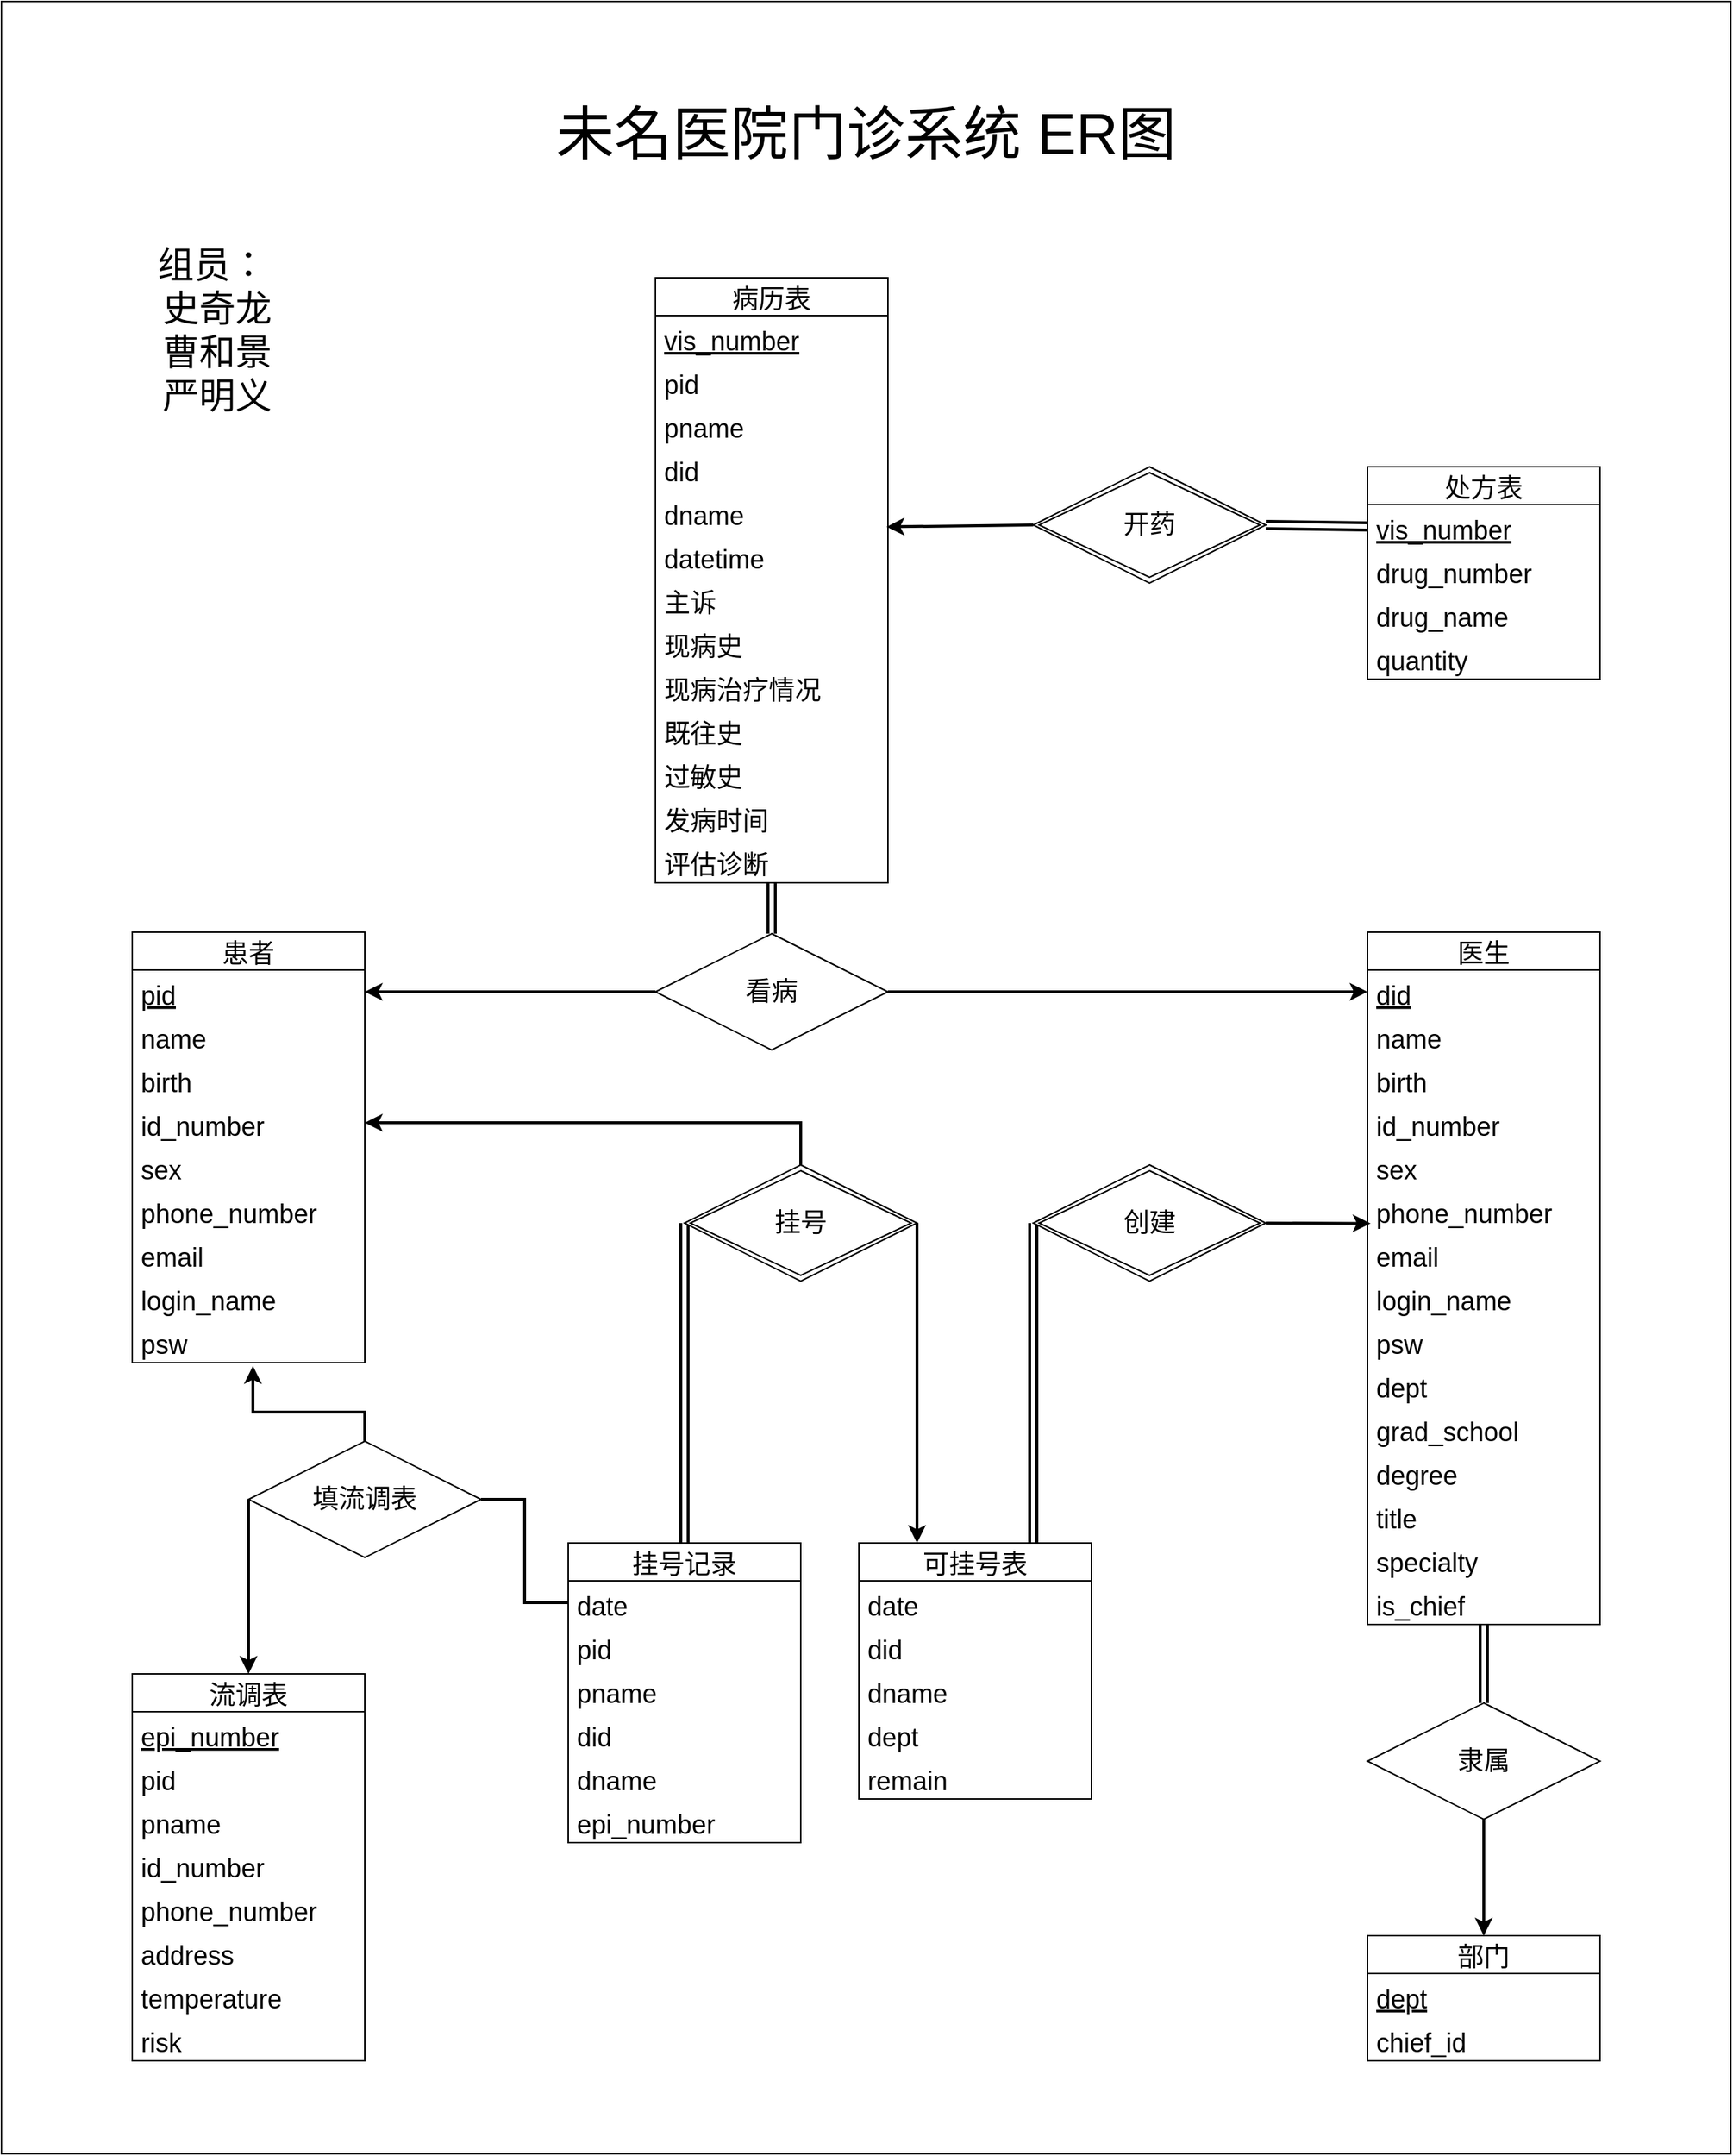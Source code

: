 <mxfile version="16.1.0" type="github">
  <diagram id="gTLTwO8mV-cnPpwadp5Z" name="Page-1">
    <mxGraphModel dx="2578" dy="2021" grid="1" gridSize="10" guides="1" tooltips="1" connect="1" arrows="1" fold="1" page="0" pageScale="1" pageWidth="827" pageHeight="1169" math="0" shadow="0">
      <root>
        <mxCell id="0" />
        <mxCell id="1" parent="0" />
        <mxCell id="uL3MzQZhe5QaKzYpOH3t-30" value="患者" style="swimlane;fontStyle=0;childLayout=stackLayout;horizontal=1;startSize=26;horizontalStack=0;resizeParent=1;resizeParentMax=0;resizeLast=0;collapsible=1;marginBottom=0;align=center;fontSize=18;" vertex="1" parent="1">
          <mxGeometry x="-620" y="-200" width="160" height="296" as="geometry" />
        </mxCell>
        <mxCell id="uL3MzQZhe5QaKzYpOH3t-31" value="pid" style="text;strokeColor=none;fillColor=none;spacingLeft=4;spacingRight=4;overflow=hidden;rotatable=0;points=[[0,0.5],[1,0.5]];portConstraint=eastwest;fontSize=18;fontStyle=4" vertex="1" parent="uL3MzQZhe5QaKzYpOH3t-30">
          <mxGeometry y="26" width="160" height="30" as="geometry" />
        </mxCell>
        <mxCell id="uL3MzQZhe5QaKzYpOH3t-32" value="name" style="text;strokeColor=none;fillColor=none;spacingLeft=4;spacingRight=4;overflow=hidden;rotatable=0;points=[[0,0.5],[1,0.5]];portConstraint=eastwest;fontSize=18;" vertex="1" parent="uL3MzQZhe5QaKzYpOH3t-30">
          <mxGeometry y="56" width="160" height="30" as="geometry" />
        </mxCell>
        <mxCell id="uL3MzQZhe5QaKzYpOH3t-36" value="birth" style="text;strokeColor=none;fillColor=none;spacingLeft=4;spacingRight=4;overflow=hidden;rotatable=0;points=[[0,0.5],[1,0.5]];portConstraint=eastwest;fontSize=18;" vertex="1" parent="uL3MzQZhe5QaKzYpOH3t-30">
          <mxGeometry y="86" width="160" height="30" as="geometry" />
        </mxCell>
        <mxCell id="uL3MzQZhe5QaKzYpOH3t-35" value="id_number" style="text;strokeColor=none;fillColor=none;spacingLeft=4;spacingRight=4;overflow=hidden;rotatable=0;points=[[0,0.5],[1,0.5]];portConstraint=eastwest;fontSize=18;" vertex="1" parent="uL3MzQZhe5QaKzYpOH3t-30">
          <mxGeometry y="116" width="160" height="30" as="geometry" />
        </mxCell>
        <mxCell id="uL3MzQZhe5QaKzYpOH3t-34" value="sex" style="text;strokeColor=none;fillColor=none;spacingLeft=4;spacingRight=4;overflow=hidden;rotatable=0;points=[[0,0.5],[1,0.5]];portConstraint=eastwest;fontSize=18;" vertex="1" parent="uL3MzQZhe5QaKzYpOH3t-30">
          <mxGeometry y="146" width="160" height="30" as="geometry" />
        </mxCell>
        <mxCell id="uL3MzQZhe5QaKzYpOH3t-37" value="phone_number" style="text;strokeColor=none;fillColor=none;spacingLeft=4;spacingRight=4;overflow=hidden;rotatable=0;points=[[0,0.5],[1,0.5]];portConstraint=eastwest;fontSize=18;" vertex="1" parent="uL3MzQZhe5QaKzYpOH3t-30">
          <mxGeometry y="176" width="160" height="30" as="geometry" />
        </mxCell>
        <mxCell id="uL3MzQZhe5QaKzYpOH3t-39" value="email" style="text;strokeColor=none;fillColor=none;spacingLeft=4;spacingRight=4;overflow=hidden;rotatable=0;points=[[0,0.5],[1,0.5]];portConstraint=eastwest;fontSize=18;" vertex="1" parent="uL3MzQZhe5QaKzYpOH3t-30">
          <mxGeometry y="206" width="160" height="30" as="geometry" />
        </mxCell>
        <mxCell id="uL3MzQZhe5QaKzYpOH3t-38" value="login_name" style="text;strokeColor=none;fillColor=none;spacingLeft=4;spacingRight=4;overflow=hidden;rotatable=0;points=[[0,0.5],[1,0.5]];portConstraint=eastwest;fontSize=18;" vertex="1" parent="uL3MzQZhe5QaKzYpOH3t-30">
          <mxGeometry y="236" width="160" height="30" as="geometry" />
        </mxCell>
        <mxCell id="uL3MzQZhe5QaKzYpOH3t-33" value="psw" style="text;strokeColor=none;fillColor=none;spacingLeft=4;spacingRight=4;overflow=hidden;rotatable=0;points=[[0,0.5],[1,0.5]];portConstraint=eastwest;fontSize=18;" vertex="1" parent="uL3MzQZhe5QaKzYpOH3t-30">
          <mxGeometry y="266" width="160" height="30" as="geometry" />
        </mxCell>
        <mxCell id="uL3MzQZhe5QaKzYpOH3t-40" value="医生" style="swimlane;fontStyle=0;childLayout=stackLayout;horizontal=1;startSize=26;horizontalStack=0;resizeParent=1;resizeParentMax=0;resizeLast=0;collapsible=1;marginBottom=0;align=center;fontSize=18;" vertex="1" parent="1">
          <mxGeometry x="230" y="-200" width="160" height="476" as="geometry" />
        </mxCell>
        <mxCell id="uL3MzQZhe5QaKzYpOH3t-41" value="did" style="text;strokeColor=none;fillColor=none;spacingLeft=4;spacingRight=4;overflow=hidden;rotatable=0;points=[[0,0.5],[1,0.5]];portConstraint=eastwest;fontSize=18;fontStyle=4" vertex="1" parent="uL3MzQZhe5QaKzYpOH3t-40">
          <mxGeometry y="26" width="160" height="30" as="geometry" />
        </mxCell>
        <mxCell id="uL3MzQZhe5QaKzYpOH3t-42" value="name" style="text;strokeColor=none;fillColor=none;spacingLeft=4;spacingRight=4;overflow=hidden;rotatable=0;points=[[0,0.5],[1,0.5]];portConstraint=eastwest;fontSize=18;" vertex="1" parent="uL3MzQZhe5QaKzYpOH3t-40">
          <mxGeometry y="56" width="160" height="30" as="geometry" />
        </mxCell>
        <mxCell id="uL3MzQZhe5QaKzYpOH3t-43" value="birth" style="text;strokeColor=none;fillColor=none;spacingLeft=4;spacingRight=4;overflow=hidden;rotatable=0;points=[[0,0.5],[1,0.5]];portConstraint=eastwest;fontSize=18;" vertex="1" parent="uL3MzQZhe5QaKzYpOH3t-40">
          <mxGeometry y="86" width="160" height="30" as="geometry" />
        </mxCell>
        <mxCell id="uL3MzQZhe5QaKzYpOH3t-44" value="id_number" style="text;strokeColor=none;fillColor=none;spacingLeft=4;spacingRight=4;overflow=hidden;rotatable=0;points=[[0,0.5],[1,0.5]];portConstraint=eastwest;fontSize=18;" vertex="1" parent="uL3MzQZhe5QaKzYpOH3t-40">
          <mxGeometry y="116" width="160" height="30" as="geometry" />
        </mxCell>
        <mxCell id="uL3MzQZhe5QaKzYpOH3t-45" value="sex" style="text;strokeColor=none;fillColor=none;spacingLeft=4;spacingRight=4;overflow=hidden;rotatable=0;points=[[0,0.5],[1,0.5]];portConstraint=eastwest;fontSize=18;" vertex="1" parent="uL3MzQZhe5QaKzYpOH3t-40">
          <mxGeometry y="146" width="160" height="30" as="geometry" />
        </mxCell>
        <mxCell id="uL3MzQZhe5QaKzYpOH3t-46" value="phone_number" style="text;strokeColor=none;fillColor=none;spacingLeft=4;spacingRight=4;overflow=hidden;rotatable=0;points=[[0,0.5],[1,0.5]];portConstraint=eastwest;fontSize=18;" vertex="1" parent="uL3MzQZhe5QaKzYpOH3t-40">
          <mxGeometry y="176" width="160" height="30" as="geometry" />
        </mxCell>
        <mxCell id="uL3MzQZhe5QaKzYpOH3t-47" value="email" style="text;strokeColor=none;fillColor=none;spacingLeft=4;spacingRight=4;overflow=hidden;rotatable=0;points=[[0,0.5],[1,0.5]];portConstraint=eastwest;fontSize=18;" vertex="1" parent="uL3MzQZhe5QaKzYpOH3t-40">
          <mxGeometry y="206" width="160" height="30" as="geometry" />
        </mxCell>
        <mxCell id="uL3MzQZhe5QaKzYpOH3t-48" value="login_name" style="text;strokeColor=none;fillColor=none;spacingLeft=4;spacingRight=4;overflow=hidden;rotatable=0;points=[[0,0.5],[1,0.5]];portConstraint=eastwest;fontSize=18;" vertex="1" parent="uL3MzQZhe5QaKzYpOH3t-40">
          <mxGeometry y="236" width="160" height="30" as="geometry" />
        </mxCell>
        <mxCell id="uL3MzQZhe5QaKzYpOH3t-50" value="psw" style="text;strokeColor=none;fillColor=none;spacingLeft=4;spacingRight=4;overflow=hidden;rotatable=0;points=[[0,0.5],[1,0.5]];portConstraint=eastwest;fontSize=18;" vertex="1" parent="uL3MzQZhe5QaKzYpOH3t-40">
          <mxGeometry y="266" width="160" height="30" as="geometry" />
        </mxCell>
        <mxCell id="uL3MzQZhe5QaKzYpOH3t-52" value="dept" style="text;strokeColor=none;fillColor=none;spacingLeft=4;spacingRight=4;overflow=hidden;rotatable=0;points=[[0,0.5],[1,0.5]];portConstraint=eastwest;fontSize=18;" vertex="1" parent="uL3MzQZhe5QaKzYpOH3t-40">
          <mxGeometry y="296" width="160" height="30" as="geometry" />
        </mxCell>
        <mxCell id="uL3MzQZhe5QaKzYpOH3t-51" value="grad_school" style="text;strokeColor=none;fillColor=none;spacingLeft=4;spacingRight=4;overflow=hidden;rotatable=0;points=[[0,0.5],[1,0.5]];portConstraint=eastwest;fontSize=18;" vertex="1" parent="uL3MzQZhe5QaKzYpOH3t-40">
          <mxGeometry y="326" width="160" height="30" as="geometry" />
        </mxCell>
        <mxCell id="uL3MzQZhe5QaKzYpOH3t-53" value="degree" style="text;strokeColor=none;fillColor=none;spacingLeft=4;spacingRight=4;overflow=hidden;rotatable=0;points=[[0,0.5],[1,0.5]];portConstraint=eastwest;fontSize=18;" vertex="1" parent="uL3MzQZhe5QaKzYpOH3t-40">
          <mxGeometry y="356" width="160" height="30" as="geometry" />
        </mxCell>
        <mxCell id="uL3MzQZhe5QaKzYpOH3t-55" value="title" style="text;strokeColor=none;fillColor=none;spacingLeft=4;spacingRight=4;overflow=hidden;rotatable=0;points=[[0,0.5],[1,0.5]];portConstraint=eastwest;fontSize=18;" vertex="1" parent="uL3MzQZhe5QaKzYpOH3t-40">
          <mxGeometry y="386" width="160" height="30" as="geometry" />
        </mxCell>
        <mxCell id="uL3MzQZhe5QaKzYpOH3t-54" value="specialty" style="text;strokeColor=none;fillColor=none;spacingLeft=4;spacingRight=4;overflow=hidden;rotatable=0;points=[[0,0.5],[1,0.5]];portConstraint=eastwest;fontSize=18;" vertex="1" parent="uL3MzQZhe5QaKzYpOH3t-40">
          <mxGeometry y="416" width="160" height="30" as="geometry" />
        </mxCell>
        <mxCell id="uL3MzQZhe5QaKzYpOH3t-49" value="is_chief" style="text;strokeColor=none;fillColor=none;spacingLeft=4;spacingRight=4;overflow=hidden;rotatable=0;points=[[0,0.5],[1,0.5]];portConstraint=eastwest;fontSize=18;" vertex="1" parent="uL3MzQZhe5QaKzYpOH3t-40">
          <mxGeometry y="446" width="160" height="30" as="geometry" />
        </mxCell>
        <mxCell id="uL3MzQZhe5QaKzYpOH3t-56" value="部门" style="swimlane;fontStyle=0;childLayout=stackLayout;horizontal=1;startSize=26;horizontalStack=0;resizeParent=1;resizeParentMax=0;resizeLast=0;collapsible=1;marginBottom=0;align=center;fontSize=18;" vertex="1" parent="1">
          <mxGeometry x="230" y="490" width="160" height="86" as="geometry" />
        </mxCell>
        <mxCell id="uL3MzQZhe5QaKzYpOH3t-57" value="dept" style="text;strokeColor=none;fillColor=none;spacingLeft=4;spacingRight=4;overflow=hidden;rotatable=0;points=[[0,0.5],[1,0.5]];portConstraint=eastwest;fontSize=18;fontStyle=4" vertex="1" parent="uL3MzQZhe5QaKzYpOH3t-56">
          <mxGeometry y="26" width="160" height="30" as="geometry" />
        </mxCell>
        <mxCell id="uL3MzQZhe5QaKzYpOH3t-58" value="chief_id" style="text;strokeColor=none;fillColor=none;spacingLeft=4;spacingRight=4;overflow=hidden;rotatable=0;points=[[0,0.5],[1,0.5]];portConstraint=eastwest;fontSize=18;" vertex="1" parent="uL3MzQZhe5QaKzYpOH3t-56">
          <mxGeometry y="56" width="160" height="30" as="geometry" />
        </mxCell>
        <mxCell id="uL3MzQZhe5QaKzYpOH3t-85" style="rounded=0;orthogonalLoop=1;jettySize=auto;html=1;exitX=0.5;exitY=0;exitDx=0;exitDy=0;fontSize=18;endArrow=none;endFill=0;strokeWidth=2;shape=link;" edge="1" parent="1" source="uL3MzQZhe5QaKzYpOH3t-66" target="uL3MzQZhe5QaKzYpOH3t-80">
          <mxGeometry relative="1" as="geometry" />
        </mxCell>
        <mxCell id="uL3MzQZhe5QaKzYpOH3t-86" style="rounded=0;orthogonalLoop=1;jettySize=auto;html=1;exitX=1;exitY=0.5;exitDx=0;exitDy=0;entryX=0;entryY=0.5;entryDx=0;entryDy=0;fontSize=18;strokeWidth=2;" edge="1" parent="1" source="uL3MzQZhe5QaKzYpOH3t-66" target="uL3MzQZhe5QaKzYpOH3t-41">
          <mxGeometry relative="1" as="geometry" />
        </mxCell>
        <mxCell id="uL3MzQZhe5QaKzYpOH3t-87" style="rounded=0;orthogonalLoop=1;jettySize=auto;html=1;exitX=0;exitY=0.5;exitDx=0;exitDy=0;entryX=1;entryY=0.5;entryDx=0;entryDy=0;fontSize=18;strokeWidth=2;" edge="1" parent="1" source="uL3MzQZhe5QaKzYpOH3t-66" target="uL3MzQZhe5QaKzYpOH3t-31">
          <mxGeometry relative="1" as="geometry" />
        </mxCell>
        <mxCell id="uL3MzQZhe5QaKzYpOH3t-66" value="看病" style="shape=rhombus;perimeter=rhombusPerimeter;whiteSpace=wrap;html=1;align=center;fontSize=18;" vertex="1" parent="1">
          <mxGeometry x="-260" y="-199" width="160" height="80" as="geometry" />
        </mxCell>
        <mxCell id="uL3MzQZhe5QaKzYpOH3t-67" value="病历表" style="swimlane;fontStyle=0;childLayout=stackLayout;horizontal=1;startSize=26;horizontalStack=0;resizeParent=1;resizeParentMax=0;resizeLast=0;collapsible=1;marginBottom=0;align=center;fontSize=18;" vertex="1" parent="1">
          <mxGeometry x="-260" y="-650" width="160" height="416" as="geometry" />
        </mxCell>
        <mxCell id="uL3MzQZhe5QaKzYpOH3t-68" value="vis_number" style="text;strokeColor=none;fillColor=none;spacingLeft=4;spacingRight=4;overflow=hidden;rotatable=0;points=[[0,0.5],[1,0.5]];portConstraint=eastwest;fontSize=18;fontStyle=4" vertex="1" parent="uL3MzQZhe5QaKzYpOH3t-67">
          <mxGeometry y="26" width="160" height="30" as="geometry" />
        </mxCell>
        <mxCell id="uL3MzQZhe5QaKzYpOH3t-69" value="pid" style="text;strokeColor=none;fillColor=none;spacingLeft=4;spacingRight=4;overflow=hidden;rotatable=0;points=[[0,0.5],[1,0.5]];portConstraint=eastwest;fontSize=18;" vertex="1" parent="uL3MzQZhe5QaKzYpOH3t-67">
          <mxGeometry y="56" width="160" height="30" as="geometry" />
        </mxCell>
        <mxCell id="uL3MzQZhe5QaKzYpOH3t-70" value="pname" style="text;strokeColor=none;fillColor=none;spacingLeft=4;spacingRight=4;overflow=hidden;rotatable=0;points=[[0,0.5],[1,0.5]];portConstraint=eastwest;fontSize=18;" vertex="1" parent="uL3MzQZhe5QaKzYpOH3t-67">
          <mxGeometry y="86" width="160" height="30" as="geometry" />
        </mxCell>
        <mxCell id="uL3MzQZhe5QaKzYpOH3t-71" value="did" style="text;strokeColor=none;fillColor=none;spacingLeft=4;spacingRight=4;overflow=hidden;rotatable=0;points=[[0,0.5],[1,0.5]];portConstraint=eastwest;fontSize=18;" vertex="1" parent="uL3MzQZhe5QaKzYpOH3t-67">
          <mxGeometry y="116" width="160" height="30" as="geometry" />
        </mxCell>
        <mxCell id="uL3MzQZhe5QaKzYpOH3t-72" value="dname" style="text;strokeColor=none;fillColor=none;spacingLeft=4;spacingRight=4;overflow=hidden;rotatable=0;points=[[0,0.5],[1,0.5]];portConstraint=eastwest;fontSize=18;" vertex="1" parent="uL3MzQZhe5QaKzYpOH3t-67">
          <mxGeometry y="146" width="160" height="30" as="geometry" />
        </mxCell>
        <mxCell id="uL3MzQZhe5QaKzYpOH3t-73" value="datetime" style="text;strokeColor=none;fillColor=none;spacingLeft=4;spacingRight=4;overflow=hidden;rotatable=0;points=[[0,0.5],[1,0.5]];portConstraint=eastwest;fontSize=18;" vertex="1" parent="uL3MzQZhe5QaKzYpOH3t-67">
          <mxGeometry y="176" width="160" height="30" as="geometry" />
        </mxCell>
        <mxCell id="uL3MzQZhe5QaKzYpOH3t-74" value="主诉" style="text;strokeColor=none;fillColor=none;spacingLeft=4;spacingRight=4;overflow=hidden;rotatable=0;points=[[0,0.5],[1,0.5]];portConstraint=eastwest;fontSize=18;" vertex="1" parent="uL3MzQZhe5QaKzYpOH3t-67">
          <mxGeometry y="206" width="160" height="30" as="geometry" />
        </mxCell>
        <mxCell id="uL3MzQZhe5QaKzYpOH3t-75" value="现病史" style="text;strokeColor=none;fillColor=none;spacingLeft=4;spacingRight=4;overflow=hidden;rotatable=0;points=[[0,0.5],[1,0.5]];portConstraint=eastwest;fontSize=18;" vertex="1" parent="uL3MzQZhe5QaKzYpOH3t-67">
          <mxGeometry y="236" width="160" height="30" as="geometry" />
        </mxCell>
        <mxCell id="uL3MzQZhe5QaKzYpOH3t-76" value="现病治疗情况" style="text;strokeColor=none;fillColor=none;spacingLeft=4;spacingRight=4;overflow=hidden;rotatable=0;points=[[0,0.5],[1,0.5]];portConstraint=eastwest;fontSize=18;" vertex="1" parent="uL3MzQZhe5QaKzYpOH3t-67">
          <mxGeometry y="266" width="160" height="30" as="geometry" />
        </mxCell>
        <mxCell id="uL3MzQZhe5QaKzYpOH3t-77" value="既往史" style="text;strokeColor=none;fillColor=none;spacingLeft=4;spacingRight=4;overflow=hidden;rotatable=0;points=[[0,0.5],[1,0.5]];portConstraint=eastwest;fontSize=18;" vertex="1" parent="uL3MzQZhe5QaKzYpOH3t-67">
          <mxGeometry y="296" width="160" height="30" as="geometry" />
        </mxCell>
        <mxCell id="uL3MzQZhe5QaKzYpOH3t-78" value="过敏史" style="text;strokeColor=none;fillColor=none;spacingLeft=4;spacingRight=4;overflow=hidden;rotatable=0;points=[[0,0.5],[1,0.5]];portConstraint=eastwest;fontSize=18;" vertex="1" parent="uL3MzQZhe5QaKzYpOH3t-67">
          <mxGeometry y="326" width="160" height="30" as="geometry" />
        </mxCell>
        <mxCell id="uL3MzQZhe5QaKzYpOH3t-79" value="发病时间" style="text;strokeColor=none;fillColor=none;spacingLeft=4;spacingRight=4;overflow=hidden;rotatable=0;points=[[0,0.5],[1,0.5]];portConstraint=eastwest;fontSize=18;" vertex="1" parent="uL3MzQZhe5QaKzYpOH3t-67">
          <mxGeometry y="356" width="160" height="30" as="geometry" />
        </mxCell>
        <mxCell id="uL3MzQZhe5QaKzYpOH3t-80" value="评估诊断" style="text;strokeColor=none;fillColor=none;spacingLeft=4;spacingRight=4;overflow=hidden;rotatable=0;points=[[0,0.5],[1,0.5]];portConstraint=eastwest;fontSize=18;" vertex="1" parent="uL3MzQZhe5QaKzYpOH3t-67">
          <mxGeometry y="386" width="160" height="30" as="geometry" />
        </mxCell>
        <mxCell id="uL3MzQZhe5QaKzYpOH3t-88" value="处方表" style="swimlane;fontStyle=0;childLayout=stackLayout;horizontal=1;startSize=26;horizontalStack=0;resizeParent=1;resizeParentMax=0;resizeLast=0;collapsible=1;marginBottom=0;align=center;fontSize=18;" vertex="1" parent="1">
          <mxGeometry x="230" y="-520" width="160" height="146" as="geometry" />
        </mxCell>
        <mxCell id="uL3MzQZhe5QaKzYpOH3t-89" value="vis_number" style="text;strokeColor=none;fillColor=none;spacingLeft=4;spacingRight=4;overflow=hidden;rotatable=0;points=[[0,0.5],[1,0.5]];portConstraint=eastwest;fontSize=18;fontStyle=4" vertex="1" parent="uL3MzQZhe5QaKzYpOH3t-88">
          <mxGeometry y="26" width="160" height="30" as="geometry" />
        </mxCell>
        <mxCell id="uL3MzQZhe5QaKzYpOH3t-90" value="drug_number" style="text;strokeColor=none;fillColor=none;spacingLeft=4;spacingRight=4;overflow=hidden;rotatable=0;points=[[0,0.5],[1,0.5]];portConstraint=eastwest;fontSize=18;" vertex="1" parent="uL3MzQZhe5QaKzYpOH3t-88">
          <mxGeometry y="56" width="160" height="30" as="geometry" />
        </mxCell>
        <mxCell id="uL3MzQZhe5QaKzYpOH3t-91" value="drug_name" style="text;strokeColor=none;fillColor=none;spacingLeft=4;spacingRight=4;overflow=hidden;rotatable=0;points=[[0,0.5],[1,0.5]];portConstraint=eastwest;fontSize=18;" vertex="1" parent="uL3MzQZhe5QaKzYpOH3t-88">
          <mxGeometry y="86" width="160" height="30" as="geometry" />
        </mxCell>
        <mxCell id="uL3MzQZhe5QaKzYpOH3t-92" value="quantity" style="text;strokeColor=none;fillColor=none;spacingLeft=4;spacingRight=4;overflow=hidden;rotatable=0;points=[[0,0.5],[1,0.5]];portConstraint=eastwest;fontSize=18;" vertex="1" parent="uL3MzQZhe5QaKzYpOH3t-88">
          <mxGeometry y="116" width="160" height="30" as="geometry" />
        </mxCell>
        <mxCell id="uL3MzQZhe5QaKzYpOH3t-99" style="rounded=0;orthogonalLoop=1;jettySize=auto;html=1;exitX=1;exitY=0.5;exitDx=0;exitDy=0;entryX=0;entryY=0.5;entryDx=0;entryDy=0;fontSize=18;endArrow=none;endFill=0;strokeWidth=2;shape=link;" edge="1" parent="1" source="uL3MzQZhe5QaKzYpOH3t-98" target="uL3MzQZhe5QaKzYpOH3t-89">
          <mxGeometry relative="1" as="geometry" />
        </mxCell>
        <mxCell id="uL3MzQZhe5QaKzYpOH3t-100" style="edgeStyle=none;rounded=0;orthogonalLoop=1;jettySize=auto;html=1;exitX=0;exitY=0.5;exitDx=0;exitDy=0;entryX=0.994;entryY=-0.158;entryDx=0;entryDy=0;fontSize=18;endArrow=classic;endFill=1;strokeWidth=2;entryPerimeter=0;" edge="1" parent="1" source="uL3MzQZhe5QaKzYpOH3t-98" target="uL3MzQZhe5QaKzYpOH3t-73">
          <mxGeometry relative="1" as="geometry" />
        </mxCell>
        <mxCell id="uL3MzQZhe5QaKzYpOH3t-98" value="开药" style="shape=rhombus;double=1;perimeter=rhombusPerimeter;whiteSpace=wrap;html=1;align=center;fontSize=18;" vertex="1" parent="1">
          <mxGeometry y="-520" width="160" height="80" as="geometry" />
        </mxCell>
        <mxCell id="uL3MzQZhe5QaKzYpOH3t-103" style="edgeStyle=none;rounded=0;orthogonalLoop=1;jettySize=auto;html=1;exitX=0.5;exitY=0;exitDx=0;exitDy=0;fontSize=18;endArrow=none;endFill=0;strokeWidth=2;shape=link;" edge="1" parent="1" source="uL3MzQZhe5QaKzYpOH3t-102" target="uL3MzQZhe5QaKzYpOH3t-49">
          <mxGeometry relative="1" as="geometry" />
        </mxCell>
        <mxCell id="uL3MzQZhe5QaKzYpOH3t-104" style="edgeStyle=none;rounded=0;orthogonalLoop=1;jettySize=auto;html=1;entryX=0.5;entryY=0;entryDx=0;entryDy=0;fontSize=18;endArrow=classic;endFill=1;strokeWidth=2;" edge="1" parent="1" source="uL3MzQZhe5QaKzYpOH3t-102" target="uL3MzQZhe5QaKzYpOH3t-56">
          <mxGeometry relative="1" as="geometry" />
        </mxCell>
        <mxCell id="uL3MzQZhe5QaKzYpOH3t-102" value="隶属" style="shape=rhombus;perimeter=rhombusPerimeter;whiteSpace=wrap;html=1;align=center;fontSize=18;" vertex="1" parent="1">
          <mxGeometry x="230" y="330" width="160" height="80" as="geometry" />
        </mxCell>
        <mxCell id="uL3MzQZhe5QaKzYpOH3t-105" value="可挂号表" style="swimlane;fontStyle=0;childLayout=stackLayout;horizontal=1;startSize=26;horizontalStack=0;resizeParent=1;resizeParentMax=0;resizeLast=0;collapsible=1;marginBottom=0;align=center;fontSize=18;" vertex="1" parent="1">
          <mxGeometry x="-120" y="220" width="160" height="176" as="geometry" />
        </mxCell>
        <mxCell id="uL3MzQZhe5QaKzYpOH3t-106" value="date" style="text;strokeColor=none;fillColor=none;spacingLeft=4;spacingRight=4;overflow=hidden;rotatable=0;points=[[0,0.5],[1,0.5]];portConstraint=eastwest;fontSize=18;fontStyle=0" vertex="1" parent="uL3MzQZhe5QaKzYpOH3t-105">
          <mxGeometry y="26" width="160" height="30" as="geometry" />
        </mxCell>
        <mxCell id="uL3MzQZhe5QaKzYpOH3t-107" value="did" style="text;strokeColor=none;fillColor=none;spacingLeft=4;spacingRight=4;overflow=hidden;rotatable=0;points=[[0,0.5],[1,0.5]];portConstraint=eastwest;fontSize=18;" vertex="1" parent="uL3MzQZhe5QaKzYpOH3t-105">
          <mxGeometry y="56" width="160" height="30" as="geometry" />
        </mxCell>
        <mxCell id="uL3MzQZhe5QaKzYpOH3t-108" value="dname" style="text;strokeColor=none;fillColor=none;spacingLeft=4;spacingRight=4;overflow=hidden;rotatable=0;points=[[0,0.5],[1,0.5]];portConstraint=eastwest;fontSize=18;" vertex="1" parent="uL3MzQZhe5QaKzYpOH3t-105">
          <mxGeometry y="86" width="160" height="30" as="geometry" />
        </mxCell>
        <mxCell id="uL3MzQZhe5QaKzYpOH3t-109" value="dept" style="text;strokeColor=none;fillColor=none;spacingLeft=4;spacingRight=4;overflow=hidden;rotatable=0;points=[[0,0.5],[1,0.5]];portConstraint=eastwest;fontSize=18;" vertex="1" parent="uL3MzQZhe5QaKzYpOH3t-105">
          <mxGeometry y="116" width="160" height="30" as="geometry" />
        </mxCell>
        <mxCell id="uL3MzQZhe5QaKzYpOH3t-110" value="remain" style="text;strokeColor=none;fillColor=none;spacingLeft=4;spacingRight=4;overflow=hidden;rotatable=0;points=[[0,0.5],[1,0.5]];portConstraint=eastwest;fontSize=18;" vertex="1" parent="uL3MzQZhe5QaKzYpOH3t-105">
          <mxGeometry y="146" width="160" height="30" as="geometry" />
        </mxCell>
        <mxCell id="uL3MzQZhe5QaKzYpOH3t-119" style="edgeStyle=none;rounded=0;orthogonalLoop=1;jettySize=auto;html=1;exitX=1;exitY=0.5;exitDx=0;exitDy=0;entryX=0.013;entryY=0.808;entryDx=0;entryDy=0;fontSize=18;endArrow=classic;endFill=1;strokeWidth=2;entryPerimeter=0;" edge="1" parent="1" source="uL3MzQZhe5QaKzYpOH3t-121" target="uL3MzQZhe5QaKzYpOH3t-46">
          <mxGeometry relative="1" as="geometry">
            <mxPoint x="200" y="290" as="sourcePoint" />
          </mxGeometry>
        </mxCell>
        <mxCell id="uL3MzQZhe5QaKzYpOH3t-120" style="edgeStyle=none;rounded=0;orthogonalLoop=1;jettySize=auto;html=1;exitX=0;exitY=0.5;exitDx=0;exitDy=0;fontSize=18;endArrow=none;endFill=0;strokeWidth=2;shape=link;entryX=0.75;entryY=0;entryDx=0;entryDy=0;" edge="1" parent="1" source="uL3MzQZhe5QaKzYpOH3t-121" target="uL3MzQZhe5QaKzYpOH3t-105">
          <mxGeometry relative="1" as="geometry">
            <mxPoint x="40" y="290" as="sourcePoint" />
            <mxPoint y="210" as="targetPoint" />
          </mxGeometry>
        </mxCell>
        <mxCell id="uL3MzQZhe5QaKzYpOH3t-121" value="创建" style="shape=rhombus;double=1;perimeter=rhombusPerimeter;whiteSpace=wrap;html=1;align=center;fontSize=18;" vertex="1" parent="1">
          <mxGeometry y="-40" width="160" height="80" as="geometry" />
        </mxCell>
        <mxCell id="uL3MzQZhe5QaKzYpOH3t-122" value="挂号记录" style="swimlane;fontStyle=0;childLayout=stackLayout;horizontal=1;startSize=26;horizontalStack=0;resizeParent=1;resizeParentMax=0;resizeLast=0;collapsible=1;marginBottom=0;align=center;fontSize=18;" vertex="1" parent="1">
          <mxGeometry x="-320" y="220" width="160" height="206" as="geometry" />
        </mxCell>
        <mxCell id="uL3MzQZhe5QaKzYpOH3t-123" value="date" style="text;strokeColor=none;fillColor=none;spacingLeft=4;spacingRight=4;overflow=hidden;rotatable=0;points=[[0,0.5],[1,0.5]];portConstraint=eastwest;fontSize=18;fontStyle=0" vertex="1" parent="uL3MzQZhe5QaKzYpOH3t-122">
          <mxGeometry y="26" width="160" height="30" as="geometry" />
        </mxCell>
        <mxCell id="uL3MzQZhe5QaKzYpOH3t-124" value="pid" style="text;strokeColor=none;fillColor=none;spacingLeft=4;spacingRight=4;overflow=hidden;rotatable=0;points=[[0,0.5],[1,0.5]];portConstraint=eastwest;fontSize=18;" vertex="1" parent="uL3MzQZhe5QaKzYpOH3t-122">
          <mxGeometry y="56" width="160" height="30" as="geometry" />
        </mxCell>
        <mxCell id="uL3MzQZhe5QaKzYpOH3t-125" value="pname" style="text;strokeColor=none;fillColor=none;spacingLeft=4;spacingRight=4;overflow=hidden;rotatable=0;points=[[0,0.5],[1,0.5]];portConstraint=eastwest;fontSize=18;" vertex="1" parent="uL3MzQZhe5QaKzYpOH3t-122">
          <mxGeometry y="86" width="160" height="30" as="geometry" />
        </mxCell>
        <mxCell id="uL3MzQZhe5QaKzYpOH3t-126" value="did" style="text;strokeColor=none;fillColor=none;spacingLeft=4;spacingRight=4;overflow=hidden;rotatable=0;points=[[0,0.5],[1,0.5]];portConstraint=eastwest;fontSize=18;" vertex="1" parent="uL3MzQZhe5QaKzYpOH3t-122">
          <mxGeometry y="116" width="160" height="30" as="geometry" />
        </mxCell>
        <mxCell id="uL3MzQZhe5QaKzYpOH3t-127" value="dname" style="text;strokeColor=none;fillColor=none;spacingLeft=4;spacingRight=4;overflow=hidden;rotatable=0;points=[[0,0.5],[1,0.5]];portConstraint=eastwest;fontSize=18;" vertex="1" parent="uL3MzQZhe5QaKzYpOH3t-122">
          <mxGeometry y="146" width="160" height="30" as="geometry" />
        </mxCell>
        <mxCell id="uL3MzQZhe5QaKzYpOH3t-128" value="epi_number" style="text;strokeColor=none;fillColor=none;spacingLeft=4;spacingRight=4;overflow=hidden;rotatable=0;points=[[0,0.5],[1,0.5]];portConstraint=eastwest;fontSize=18;" vertex="1" parent="uL3MzQZhe5QaKzYpOH3t-122">
          <mxGeometry y="176" width="160" height="30" as="geometry" />
        </mxCell>
        <mxCell id="uL3MzQZhe5QaKzYpOH3t-133" style="rounded=0;orthogonalLoop=1;jettySize=auto;html=1;exitX=0.5;exitY=0;exitDx=0;exitDy=0;fontSize=18;endArrow=classic;endFill=1;strokeWidth=2;edgeStyle=elbowEdgeStyle;elbow=vertical;entryX=1;entryY=0.5;entryDx=0;entryDy=0;" edge="1" parent="1" source="uL3MzQZhe5QaKzYpOH3t-136" target="uL3MzQZhe5QaKzYpOH3t-35">
          <mxGeometry relative="1" as="geometry">
            <mxPoint x="-310" y="140" as="sourcePoint" />
            <mxPoint x="-410" y="-80" as="targetPoint" />
            <Array as="points">
              <mxPoint x="-350" y="-69" />
              <mxPoint x="-340" y="-40" />
              <mxPoint x="-300" y="-70" />
            </Array>
          </mxGeometry>
        </mxCell>
        <mxCell id="uL3MzQZhe5QaKzYpOH3t-134" style="edgeStyle=none;rounded=0;orthogonalLoop=1;jettySize=auto;html=1;exitX=0;exitY=0.5;exitDx=0;exitDy=0;entryX=0.5;entryY=0;entryDx=0;entryDy=0;fontSize=18;endArrow=none;endFill=0;strokeWidth=2;shape=link;" edge="1" parent="1" source="uL3MzQZhe5QaKzYpOH3t-136" target="uL3MzQZhe5QaKzYpOH3t-122">
          <mxGeometry relative="1" as="geometry">
            <mxPoint x="-390" y="180" as="sourcePoint" />
          </mxGeometry>
        </mxCell>
        <mxCell id="uL3MzQZhe5QaKzYpOH3t-135" style="edgeStyle=none;rounded=0;orthogonalLoop=1;jettySize=auto;html=1;exitX=1;exitY=0.5;exitDx=0;exitDy=0;entryX=0.25;entryY=0;entryDx=0;entryDy=0;fontSize=18;endArrow=classic;endFill=1;strokeWidth=2;" edge="1" parent="1" source="uL3MzQZhe5QaKzYpOH3t-136" target="uL3MzQZhe5QaKzYpOH3t-105">
          <mxGeometry relative="1" as="geometry">
            <mxPoint x="-230" y="180" as="sourcePoint" />
          </mxGeometry>
        </mxCell>
        <mxCell id="uL3MzQZhe5QaKzYpOH3t-136" value="挂号" style="shape=rhombus;double=1;perimeter=rhombusPerimeter;whiteSpace=wrap;html=1;align=center;fontSize=18;" vertex="1" parent="1">
          <mxGeometry x="-240" y="-40" width="160" height="80" as="geometry" />
        </mxCell>
        <mxCell id="uL3MzQZhe5QaKzYpOH3t-137" value="流调表" style="swimlane;fontStyle=0;childLayout=stackLayout;horizontal=1;startSize=26;horizontalStack=0;resizeParent=1;resizeParentMax=0;resizeLast=0;collapsible=1;marginBottom=0;align=center;fontSize=18;" vertex="1" parent="1">
          <mxGeometry x="-620" y="310" width="160" height="266" as="geometry" />
        </mxCell>
        <mxCell id="uL3MzQZhe5QaKzYpOH3t-138" value="epi_number" style="text;strokeColor=none;fillColor=none;spacingLeft=4;spacingRight=4;overflow=hidden;rotatable=0;points=[[0,0.5],[1,0.5]];portConstraint=eastwest;fontSize=18;fontStyle=4" vertex="1" parent="uL3MzQZhe5QaKzYpOH3t-137">
          <mxGeometry y="26" width="160" height="30" as="geometry" />
        </mxCell>
        <mxCell id="uL3MzQZhe5QaKzYpOH3t-139" value="pid" style="text;strokeColor=none;fillColor=none;spacingLeft=4;spacingRight=4;overflow=hidden;rotatable=0;points=[[0,0.5],[1,0.5]];portConstraint=eastwest;fontSize=18;" vertex="1" parent="uL3MzQZhe5QaKzYpOH3t-137">
          <mxGeometry y="56" width="160" height="30" as="geometry" />
        </mxCell>
        <mxCell id="uL3MzQZhe5QaKzYpOH3t-140" value="pname" style="text;strokeColor=none;fillColor=none;spacingLeft=4;spacingRight=4;overflow=hidden;rotatable=0;points=[[0,0.5],[1,0.5]];portConstraint=eastwest;fontSize=18;" vertex="1" parent="uL3MzQZhe5QaKzYpOH3t-137">
          <mxGeometry y="86" width="160" height="30" as="geometry" />
        </mxCell>
        <mxCell id="uL3MzQZhe5QaKzYpOH3t-141" value="id_number" style="text;strokeColor=none;fillColor=none;spacingLeft=4;spacingRight=4;overflow=hidden;rotatable=0;points=[[0,0.5],[1,0.5]];portConstraint=eastwest;fontSize=18;" vertex="1" parent="uL3MzQZhe5QaKzYpOH3t-137">
          <mxGeometry y="116" width="160" height="30" as="geometry" />
        </mxCell>
        <mxCell id="uL3MzQZhe5QaKzYpOH3t-144" value="phone_number" style="text;strokeColor=none;fillColor=none;spacingLeft=4;spacingRight=4;overflow=hidden;rotatable=0;points=[[0,0.5],[1,0.5]];portConstraint=eastwest;fontSize=18;" vertex="1" parent="uL3MzQZhe5QaKzYpOH3t-137">
          <mxGeometry y="146" width="160" height="30" as="geometry" />
        </mxCell>
        <mxCell id="uL3MzQZhe5QaKzYpOH3t-142" value="address" style="text;strokeColor=none;fillColor=none;spacingLeft=4;spacingRight=4;overflow=hidden;rotatable=0;points=[[0,0.5],[1,0.5]];portConstraint=eastwest;fontSize=18;" vertex="1" parent="uL3MzQZhe5QaKzYpOH3t-137">
          <mxGeometry y="176" width="160" height="30" as="geometry" />
        </mxCell>
        <mxCell id="uL3MzQZhe5QaKzYpOH3t-145" value="temperature" style="text;strokeColor=none;fillColor=none;spacingLeft=4;spacingRight=4;overflow=hidden;rotatable=0;points=[[0,0.5],[1,0.5]];portConstraint=eastwest;fontSize=18;" vertex="1" parent="uL3MzQZhe5QaKzYpOH3t-137">
          <mxGeometry y="206" width="160" height="30" as="geometry" />
        </mxCell>
        <mxCell id="uL3MzQZhe5QaKzYpOH3t-143" value="risk" style="text;strokeColor=none;fillColor=none;spacingLeft=4;spacingRight=4;overflow=hidden;rotatable=0;points=[[0,0.5],[1,0.5]];portConstraint=eastwest;fontSize=18;" vertex="1" parent="uL3MzQZhe5QaKzYpOH3t-137">
          <mxGeometry y="236" width="160" height="30" as="geometry" />
        </mxCell>
        <mxCell id="uL3MzQZhe5QaKzYpOH3t-148" style="edgeStyle=orthogonalEdgeStyle;rounded=0;orthogonalLoop=1;jettySize=auto;html=1;exitX=1;exitY=0.5;exitDx=0;exitDy=0;entryX=0;entryY=0.5;entryDx=0;entryDy=0;fontSize=18;endArrow=none;endFill=0;strokeWidth=2;" edge="1" parent="1" source="uL3MzQZhe5QaKzYpOH3t-150" target="uL3MzQZhe5QaKzYpOH3t-123">
          <mxGeometry relative="1" as="geometry">
            <mxPoint x="-720" y="200" as="sourcePoint" />
          </mxGeometry>
        </mxCell>
        <mxCell id="uL3MzQZhe5QaKzYpOH3t-149" style="edgeStyle=none;rounded=0;orthogonalLoop=1;jettySize=auto;html=1;exitX=0;exitY=0.5;exitDx=0;exitDy=0;entryX=0.5;entryY=0;entryDx=0;entryDy=0;fontSize=18;endArrow=classic;endFill=1;strokeWidth=2;" edge="1" parent="1" source="uL3MzQZhe5QaKzYpOH3t-150" target="uL3MzQZhe5QaKzYpOH3t-137">
          <mxGeometry relative="1" as="geometry">
            <mxPoint x="-800" y="160" as="sourcePoint" />
          </mxGeometry>
        </mxCell>
        <mxCell id="uL3MzQZhe5QaKzYpOH3t-150" value="填流调表" style="shape=rhombus;perimeter=rhombusPerimeter;whiteSpace=wrap;html=1;align=center;fontSize=18;" vertex="1" parent="1">
          <mxGeometry x="-540" y="150" width="160" height="80" as="geometry" />
        </mxCell>
        <mxCell id="uL3MzQZhe5QaKzYpOH3t-151" style="edgeStyle=elbowEdgeStyle;rounded=0;orthogonalLoop=1;jettySize=auto;html=1;exitX=0.5;exitY=0;exitDx=0;exitDy=0;fontSize=18;endArrow=classic;endFill=1;strokeWidth=2;entryX=0.519;entryY=1.075;entryDx=0;entryDy=0;entryPerimeter=0;elbow=vertical;" edge="1" parent="1" source="uL3MzQZhe5QaKzYpOH3t-150" target="uL3MzQZhe5QaKzYpOH3t-33">
          <mxGeometry relative="1" as="geometry">
            <mxPoint x="-460" y="150" as="sourcePoint" />
            <mxPoint x="-390" y="100" as="targetPoint" />
            <Array as="points">
              <mxPoint x="-500" y="130" />
              <mxPoint x="-490" y="150" />
            </Array>
          </mxGeometry>
        </mxCell>
        <mxCell id="uL3MzQZhe5QaKzYpOH3t-153" value="" style="rounded=0;whiteSpace=wrap;html=1;fontSize=18;fillColor=none;" vertex="1" parent="1">
          <mxGeometry x="-710" y="-840" width="1190" height="1480" as="geometry" />
        </mxCell>
        <mxCell id="uL3MzQZhe5QaKzYpOH3t-154" value="&lt;font style=&quot;font-size: 40px&quot;&gt;未名医院门诊系统 ER图&lt;/font&gt;" style="text;html=1;strokeColor=none;fillColor=none;align=center;verticalAlign=middle;whiteSpace=wrap;rounded=0;fontSize=18;opacity=0;" vertex="1" parent="1">
          <mxGeometry x="-395" y="-800" width="560" height="100" as="geometry" />
        </mxCell>
        <mxCell id="uL3MzQZhe5QaKzYpOH3t-156" value="组员：&lt;br style=&quot;font-size: 25px;&quot;&gt;&lt;span style=&quot;white-space: pre; font-size: 25px;&quot;&gt;	&lt;/span&gt;史奇龙&lt;br style=&quot;font-size: 25px;&quot;&gt;&lt;span style=&quot;white-space: pre; font-size: 25px;&quot;&gt;	&lt;/span&gt;曹和景&lt;br style=&quot;font-size: 25px;&quot;&gt;&lt;span style=&quot;white-space: pre; font-size: 25px;&quot;&gt;	&lt;/span&gt;严明义" style="text;html=1;strokeColor=none;fillColor=none;align=center;verticalAlign=middle;whiteSpace=wrap;rounded=0;fontFamily=Helvetica;fontSize=25;opacity=0;" vertex="1" parent="1">
          <mxGeometry x="-650" y="-670" width="170" height="110" as="geometry" />
        </mxCell>
      </root>
    </mxGraphModel>
  </diagram>
</mxfile>
